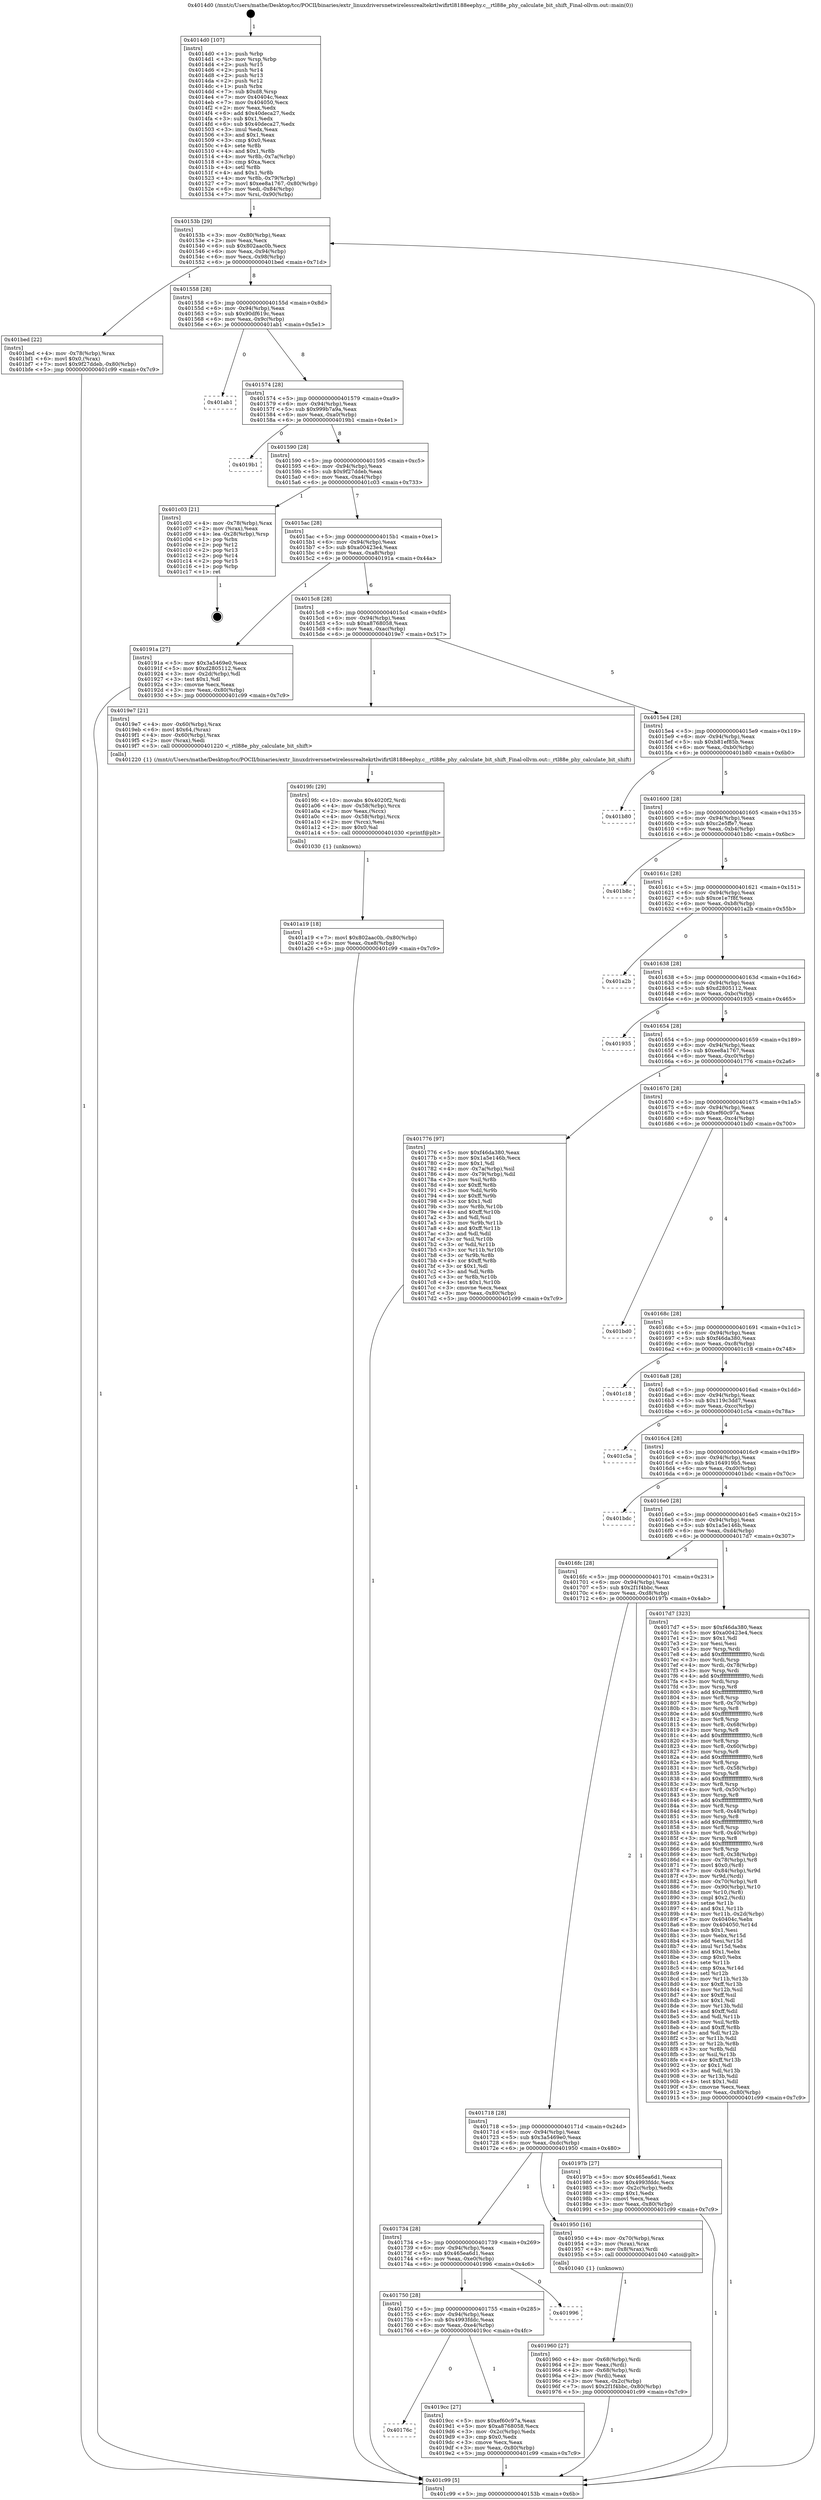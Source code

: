 digraph "0x4014d0" {
  label = "0x4014d0 (/mnt/c/Users/mathe/Desktop/tcc/POCII/binaries/extr_linuxdriversnetwirelessrealtekrtlwifirtl8188eephy.c__rtl88e_phy_calculate_bit_shift_Final-ollvm.out::main(0))"
  labelloc = "t"
  node[shape=record]

  Entry [label="",width=0.3,height=0.3,shape=circle,fillcolor=black,style=filled]
  "0x40153b" [label="{
     0x40153b [29]\l
     | [instrs]\l
     &nbsp;&nbsp;0x40153b \<+3\>: mov -0x80(%rbp),%eax\l
     &nbsp;&nbsp;0x40153e \<+2\>: mov %eax,%ecx\l
     &nbsp;&nbsp;0x401540 \<+6\>: sub $0x802aac0b,%ecx\l
     &nbsp;&nbsp;0x401546 \<+6\>: mov %eax,-0x94(%rbp)\l
     &nbsp;&nbsp;0x40154c \<+6\>: mov %ecx,-0x98(%rbp)\l
     &nbsp;&nbsp;0x401552 \<+6\>: je 0000000000401bed \<main+0x71d\>\l
  }"]
  "0x401bed" [label="{
     0x401bed [22]\l
     | [instrs]\l
     &nbsp;&nbsp;0x401bed \<+4\>: mov -0x78(%rbp),%rax\l
     &nbsp;&nbsp;0x401bf1 \<+6\>: movl $0x0,(%rax)\l
     &nbsp;&nbsp;0x401bf7 \<+7\>: movl $0x9f27ddeb,-0x80(%rbp)\l
     &nbsp;&nbsp;0x401bfe \<+5\>: jmp 0000000000401c99 \<main+0x7c9\>\l
  }"]
  "0x401558" [label="{
     0x401558 [28]\l
     | [instrs]\l
     &nbsp;&nbsp;0x401558 \<+5\>: jmp 000000000040155d \<main+0x8d\>\l
     &nbsp;&nbsp;0x40155d \<+6\>: mov -0x94(%rbp),%eax\l
     &nbsp;&nbsp;0x401563 \<+5\>: sub $0x90df619c,%eax\l
     &nbsp;&nbsp;0x401568 \<+6\>: mov %eax,-0x9c(%rbp)\l
     &nbsp;&nbsp;0x40156e \<+6\>: je 0000000000401ab1 \<main+0x5e1\>\l
  }"]
  Exit [label="",width=0.3,height=0.3,shape=circle,fillcolor=black,style=filled,peripheries=2]
  "0x401ab1" [label="{
     0x401ab1\l
  }", style=dashed]
  "0x401574" [label="{
     0x401574 [28]\l
     | [instrs]\l
     &nbsp;&nbsp;0x401574 \<+5\>: jmp 0000000000401579 \<main+0xa9\>\l
     &nbsp;&nbsp;0x401579 \<+6\>: mov -0x94(%rbp),%eax\l
     &nbsp;&nbsp;0x40157f \<+5\>: sub $0x999b7a9a,%eax\l
     &nbsp;&nbsp;0x401584 \<+6\>: mov %eax,-0xa0(%rbp)\l
     &nbsp;&nbsp;0x40158a \<+6\>: je 00000000004019b1 \<main+0x4e1\>\l
  }"]
  "0x401a19" [label="{
     0x401a19 [18]\l
     | [instrs]\l
     &nbsp;&nbsp;0x401a19 \<+7\>: movl $0x802aac0b,-0x80(%rbp)\l
     &nbsp;&nbsp;0x401a20 \<+6\>: mov %eax,-0xe8(%rbp)\l
     &nbsp;&nbsp;0x401a26 \<+5\>: jmp 0000000000401c99 \<main+0x7c9\>\l
  }"]
  "0x4019b1" [label="{
     0x4019b1\l
  }", style=dashed]
  "0x401590" [label="{
     0x401590 [28]\l
     | [instrs]\l
     &nbsp;&nbsp;0x401590 \<+5\>: jmp 0000000000401595 \<main+0xc5\>\l
     &nbsp;&nbsp;0x401595 \<+6\>: mov -0x94(%rbp),%eax\l
     &nbsp;&nbsp;0x40159b \<+5\>: sub $0x9f27ddeb,%eax\l
     &nbsp;&nbsp;0x4015a0 \<+6\>: mov %eax,-0xa4(%rbp)\l
     &nbsp;&nbsp;0x4015a6 \<+6\>: je 0000000000401c03 \<main+0x733\>\l
  }"]
  "0x4019fc" [label="{
     0x4019fc [29]\l
     | [instrs]\l
     &nbsp;&nbsp;0x4019fc \<+10\>: movabs $0x4020f2,%rdi\l
     &nbsp;&nbsp;0x401a06 \<+4\>: mov -0x58(%rbp),%rcx\l
     &nbsp;&nbsp;0x401a0a \<+2\>: mov %eax,(%rcx)\l
     &nbsp;&nbsp;0x401a0c \<+4\>: mov -0x58(%rbp),%rcx\l
     &nbsp;&nbsp;0x401a10 \<+2\>: mov (%rcx),%esi\l
     &nbsp;&nbsp;0x401a12 \<+2\>: mov $0x0,%al\l
     &nbsp;&nbsp;0x401a14 \<+5\>: call 0000000000401030 \<printf@plt\>\l
     | [calls]\l
     &nbsp;&nbsp;0x401030 \{1\} (unknown)\l
  }"]
  "0x401c03" [label="{
     0x401c03 [21]\l
     | [instrs]\l
     &nbsp;&nbsp;0x401c03 \<+4\>: mov -0x78(%rbp),%rax\l
     &nbsp;&nbsp;0x401c07 \<+2\>: mov (%rax),%eax\l
     &nbsp;&nbsp;0x401c09 \<+4\>: lea -0x28(%rbp),%rsp\l
     &nbsp;&nbsp;0x401c0d \<+1\>: pop %rbx\l
     &nbsp;&nbsp;0x401c0e \<+2\>: pop %r12\l
     &nbsp;&nbsp;0x401c10 \<+2\>: pop %r13\l
     &nbsp;&nbsp;0x401c12 \<+2\>: pop %r14\l
     &nbsp;&nbsp;0x401c14 \<+2\>: pop %r15\l
     &nbsp;&nbsp;0x401c16 \<+1\>: pop %rbp\l
     &nbsp;&nbsp;0x401c17 \<+1\>: ret\l
  }"]
  "0x4015ac" [label="{
     0x4015ac [28]\l
     | [instrs]\l
     &nbsp;&nbsp;0x4015ac \<+5\>: jmp 00000000004015b1 \<main+0xe1\>\l
     &nbsp;&nbsp;0x4015b1 \<+6\>: mov -0x94(%rbp),%eax\l
     &nbsp;&nbsp;0x4015b7 \<+5\>: sub $0xa00423e4,%eax\l
     &nbsp;&nbsp;0x4015bc \<+6\>: mov %eax,-0xa8(%rbp)\l
     &nbsp;&nbsp;0x4015c2 \<+6\>: je 000000000040191a \<main+0x44a\>\l
  }"]
  "0x40176c" [label="{
     0x40176c\l
  }", style=dashed]
  "0x40191a" [label="{
     0x40191a [27]\l
     | [instrs]\l
     &nbsp;&nbsp;0x40191a \<+5\>: mov $0x3a5469e0,%eax\l
     &nbsp;&nbsp;0x40191f \<+5\>: mov $0xd2805112,%ecx\l
     &nbsp;&nbsp;0x401924 \<+3\>: mov -0x2d(%rbp),%dl\l
     &nbsp;&nbsp;0x401927 \<+3\>: test $0x1,%dl\l
     &nbsp;&nbsp;0x40192a \<+3\>: cmovne %ecx,%eax\l
     &nbsp;&nbsp;0x40192d \<+3\>: mov %eax,-0x80(%rbp)\l
     &nbsp;&nbsp;0x401930 \<+5\>: jmp 0000000000401c99 \<main+0x7c9\>\l
  }"]
  "0x4015c8" [label="{
     0x4015c8 [28]\l
     | [instrs]\l
     &nbsp;&nbsp;0x4015c8 \<+5\>: jmp 00000000004015cd \<main+0xfd\>\l
     &nbsp;&nbsp;0x4015cd \<+6\>: mov -0x94(%rbp),%eax\l
     &nbsp;&nbsp;0x4015d3 \<+5\>: sub $0xa8768058,%eax\l
     &nbsp;&nbsp;0x4015d8 \<+6\>: mov %eax,-0xac(%rbp)\l
     &nbsp;&nbsp;0x4015de \<+6\>: je 00000000004019e7 \<main+0x517\>\l
  }"]
  "0x4019cc" [label="{
     0x4019cc [27]\l
     | [instrs]\l
     &nbsp;&nbsp;0x4019cc \<+5\>: mov $0xef60c97a,%eax\l
     &nbsp;&nbsp;0x4019d1 \<+5\>: mov $0xa8768058,%ecx\l
     &nbsp;&nbsp;0x4019d6 \<+3\>: mov -0x2c(%rbp),%edx\l
     &nbsp;&nbsp;0x4019d9 \<+3\>: cmp $0x0,%edx\l
     &nbsp;&nbsp;0x4019dc \<+3\>: cmove %ecx,%eax\l
     &nbsp;&nbsp;0x4019df \<+3\>: mov %eax,-0x80(%rbp)\l
     &nbsp;&nbsp;0x4019e2 \<+5\>: jmp 0000000000401c99 \<main+0x7c9\>\l
  }"]
  "0x4019e7" [label="{
     0x4019e7 [21]\l
     | [instrs]\l
     &nbsp;&nbsp;0x4019e7 \<+4\>: mov -0x60(%rbp),%rax\l
     &nbsp;&nbsp;0x4019eb \<+6\>: movl $0x64,(%rax)\l
     &nbsp;&nbsp;0x4019f1 \<+4\>: mov -0x60(%rbp),%rax\l
     &nbsp;&nbsp;0x4019f5 \<+2\>: mov (%rax),%edi\l
     &nbsp;&nbsp;0x4019f7 \<+5\>: call 0000000000401220 \<_rtl88e_phy_calculate_bit_shift\>\l
     | [calls]\l
     &nbsp;&nbsp;0x401220 \{1\} (/mnt/c/Users/mathe/Desktop/tcc/POCII/binaries/extr_linuxdriversnetwirelessrealtekrtlwifirtl8188eephy.c__rtl88e_phy_calculate_bit_shift_Final-ollvm.out::_rtl88e_phy_calculate_bit_shift)\l
  }"]
  "0x4015e4" [label="{
     0x4015e4 [28]\l
     | [instrs]\l
     &nbsp;&nbsp;0x4015e4 \<+5\>: jmp 00000000004015e9 \<main+0x119\>\l
     &nbsp;&nbsp;0x4015e9 \<+6\>: mov -0x94(%rbp),%eax\l
     &nbsp;&nbsp;0x4015ef \<+5\>: sub $0xb81ef85b,%eax\l
     &nbsp;&nbsp;0x4015f4 \<+6\>: mov %eax,-0xb0(%rbp)\l
     &nbsp;&nbsp;0x4015fa \<+6\>: je 0000000000401b80 \<main+0x6b0\>\l
  }"]
  "0x401750" [label="{
     0x401750 [28]\l
     | [instrs]\l
     &nbsp;&nbsp;0x401750 \<+5\>: jmp 0000000000401755 \<main+0x285\>\l
     &nbsp;&nbsp;0x401755 \<+6\>: mov -0x94(%rbp),%eax\l
     &nbsp;&nbsp;0x40175b \<+5\>: sub $0x4993fddc,%eax\l
     &nbsp;&nbsp;0x401760 \<+6\>: mov %eax,-0xe4(%rbp)\l
     &nbsp;&nbsp;0x401766 \<+6\>: je 00000000004019cc \<main+0x4fc\>\l
  }"]
  "0x401b80" [label="{
     0x401b80\l
  }", style=dashed]
  "0x401600" [label="{
     0x401600 [28]\l
     | [instrs]\l
     &nbsp;&nbsp;0x401600 \<+5\>: jmp 0000000000401605 \<main+0x135\>\l
     &nbsp;&nbsp;0x401605 \<+6\>: mov -0x94(%rbp),%eax\l
     &nbsp;&nbsp;0x40160b \<+5\>: sub $0xc2e5ffe7,%eax\l
     &nbsp;&nbsp;0x401610 \<+6\>: mov %eax,-0xb4(%rbp)\l
     &nbsp;&nbsp;0x401616 \<+6\>: je 0000000000401b8c \<main+0x6bc\>\l
  }"]
  "0x401996" [label="{
     0x401996\l
  }", style=dashed]
  "0x401b8c" [label="{
     0x401b8c\l
  }", style=dashed]
  "0x40161c" [label="{
     0x40161c [28]\l
     | [instrs]\l
     &nbsp;&nbsp;0x40161c \<+5\>: jmp 0000000000401621 \<main+0x151\>\l
     &nbsp;&nbsp;0x401621 \<+6\>: mov -0x94(%rbp),%eax\l
     &nbsp;&nbsp;0x401627 \<+5\>: sub $0xce1e7f8f,%eax\l
     &nbsp;&nbsp;0x40162c \<+6\>: mov %eax,-0xb8(%rbp)\l
     &nbsp;&nbsp;0x401632 \<+6\>: je 0000000000401a2b \<main+0x55b\>\l
  }"]
  "0x401960" [label="{
     0x401960 [27]\l
     | [instrs]\l
     &nbsp;&nbsp;0x401960 \<+4\>: mov -0x68(%rbp),%rdi\l
     &nbsp;&nbsp;0x401964 \<+2\>: mov %eax,(%rdi)\l
     &nbsp;&nbsp;0x401966 \<+4\>: mov -0x68(%rbp),%rdi\l
     &nbsp;&nbsp;0x40196a \<+2\>: mov (%rdi),%eax\l
     &nbsp;&nbsp;0x40196c \<+3\>: mov %eax,-0x2c(%rbp)\l
     &nbsp;&nbsp;0x40196f \<+7\>: movl $0x2f1f4bbc,-0x80(%rbp)\l
     &nbsp;&nbsp;0x401976 \<+5\>: jmp 0000000000401c99 \<main+0x7c9\>\l
  }"]
  "0x401a2b" [label="{
     0x401a2b\l
  }", style=dashed]
  "0x401638" [label="{
     0x401638 [28]\l
     | [instrs]\l
     &nbsp;&nbsp;0x401638 \<+5\>: jmp 000000000040163d \<main+0x16d\>\l
     &nbsp;&nbsp;0x40163d \<+6\>: mov -0x94(%rbp),%eax\l
     &nbsp;&nbsp;0x401643 \<+5\>: sub $0xd2805112,%eax\l
     &nbsp;&nbsp;0x401648 \<+6\>: mov %eax,-0xbc(%rbp)\l
     &nbsp;&nbsp;0x40164e \<+6\>: je 0000000000401935 \<main+0x465\>\l
  }"]
  "0x401734" [label="{
     0x401734 [28]\l
     | [instrs]\l
     &nbsp;&nbsp;0x401734 \<+5\>: jmp 0000000000401739 \<main+0x269\>\l
     &nbsp;&nbsp;0x401739 \<+6\>: mov -0x94(%rbp),%eax\l
     &nbsp;&nbsp;0x40173f \<+5\>: sub $0x465ea6d1,%eax\l
     &nbsp;&nbsp;0x401744 \<+6\>: mov %eax,-0xe0(%rbp)\l
     &nbsp;&nbsp;0x40174a \<+6\>: je 0000000000401996 \<main+0x4c6\>\l
  }"]
  "0x401935" [label="{
     0x401935\l
  }", style=dashed]
  "0x401654" [label="{
     0x401654 [28]\l
     | [instrs]\l
     &nbsp;&nbsp;0x401654 \<+5\>: jmp 0000000000401659 \<main+0x189\>\l
     &nbsp;&nbsp;0x401659 \<+6\>: mov -0x94(%rbp),%eax\l
     &nbsp;&nbsp;0x40165f \<+5\>: sub $0xee8a1767,%eax\l
     &nbsp;&nbsp;0x401664 \<+6\>: mov %eax,-0xc0(%rbp)\l
     &nbsp;&nbsp;0x40166a \<+6\>: je 0000000000401776 \<main+0x2a6\>\l
  }"]
  "0x401950" [label="{
     0x401950 [16]\l
     | [instrs]\l
     &nbsp;&nbsp;0x401950 \<+4\>: mov -0x70(%rbp),%rax\l
     &nbsp;&nbsp;0x401954 \<+3\>: mov (%rax),%rax\l
     &nbsp;&nbsp;0x401957 \<+4\>: mov 0x8(%rax),%rdi\l
     &nbsp;&nbsp;0x40195b \<+5\>: call 0000000000401040 \<atoi@plt\>\l
     | [calls]\l
     &nbsp;&nbsp;0x401040 \{1\} (unknown)\l
  }"]
  "0x401776" [label="{
     0x401776 [97]\l
     | [instrs]\l
     &nbsp;&nbsp;0x401776 \<+5\>: mov $0xf46da380,%eax\l
     &nbsp;&nbsp;0x40177b \<+5\>: mov $0x1a5e146b,%ecx\l
     &nbsp;&nbsp;0x401780 \<+2\>: mov $0x1,%dl\l
     &nbsp;&nbsp;0x401782 \<+4\>: mov -0x7a(%rbp),%sil\l
     &nbsp;&nbsp;0x401786 \<+4\>: mov -0x79(%rbp),%dil\l
     &nbsp;&nbsp;0x40178a \<+3\>: mov %sil,%r8b\l
     &nbsp;&nbsp;0x40178d \<+4\>: xor $0xff,%r8b\l
     &nbsp;&nbsp;0x401791 \<+3\>: mov %dil,%r9b\l
     &nbsp;&nbsp;0x401794 \<+4\>: xor $0xff,%r9b\l
     &nbsp;&nbsp;0x401798 \<+3\>: xor $0x1,%dl\l
     &nbsp;&nbsp;0x40179b \<+3\>: mov %r8b,%r10b\l
     &nbsp;&nbsp;0x40179e \<+4\>: and $0xff,%r10b\l
     &nbsp;&nbsp;0x4017a2 \<+3\>: and %dl,%sil\l
     &nbsp;&nbsp;0x4017a5 \<+3\>: mov %r9b,%r11b\l
     &nbsp;&nbsp;0x4017a8 \<+4\>: and $0xff,%r11b\l
     &nbsp;&nbsp;0x4017ac \<+3\>: and %dl,%dil\l
     &nbsp;&nbsp;0x4017af \<+3\>: or %sil,%r10b\l
     &nbsp;&nbsp;0x4017b2 \<+3\>: or %dil,%r11b\l
     &nbsp;&nbsp;0x4017b5 \<+3\>: xor %r11b,%r10b\l
     &nbsp;&nbsp;0x4017b8 \<+3\>: or %r9b,%r8b\l
     &nbsp;&nbsp;0x4017bb \<+4\>: xor $0xff,%r8b\l
     &nbsp;&nbsp;0x4017bf \<+3\>: or $0x1,%dl\l
     &nbsp;&nbsp;0x4017c2 \<+3\>: and %dl,%r8b\l
     &nbsp;&nbsp;0x4017c5 \<+3\>: or %r8b,%r10b\l
     &nbsp;&nbsp;0x4017c8 \<+4\>: test $0x1,%r10b\l
     &nbsp;&nbsp;0x4017cc \<+3\>: cmovne %ecx,%eax\l
     &nbsp;&nbsp;0x4017cf \<+3\>: mov %eax,-0x80(%rbp)\l
     &nbsp;&nbsp;0x4017d2 \<+5\>: jmp 0000000000401c99 \<main+0x7c9\>\l
  }"]
  "0x401670" [label="{
     0x401670 [28]\l
     | [instrs]\l
     &nbsp;&nbsp;0x401670 \<+5\>: jmp 0000000000401675 \<main+0x1a5\>\l
     &nbsp;&nbsp;0x401675 \<+6\>: mov -0x94(%rbp),%eax\l
     &nbsp;&nbsp;0x40167b \<+5\>: sub $0xef60c97a,%eax\l
     &nbsp;&nbsp;0x401680 \<+6\>: mov %eax,-0xc4(%rbp)\l
     &nbsp;&nbsp;0x401686 \<+6\>: je 0000000000401bd0 \<main+0x700\>\l
  }"]
  "0x401c99" [label="{
     0x401c99 [5]\l
     | [instrs]\l
     &nbsp;&nbsp;0x401c99 \<+5\>: jmp 000000000040153b \<main+0x6b\>\l
  }"]
  "0x4014d0" [label="{
     0x4014d0 [107]\l
     | [instrs]\l
     &nbsp;&nbsp;0x4014d0 \<+1\>: push %rbp\l
     &nbsp;&nbsp;0x4014d1 \<+3\>: mov %rsp,%rbp\l
     &nbsp;&nbsp;0x4014d4 \<+2\>: push %r15\l
     &nbsp;&nbsp;0x4014d6 \<+2\>: push %r14\l
     &nbsp;&nbsp;0x4014d8 \<+2\>: push %r13\l
     &nbsp;&nbsp;0x4014da \<+2\>: push %r12\l
     &nbsp;&nbsp;0x4014dc \<+1\>: push %rbx\l
     &nbsp;&nbsp;0x4014dd \<+7\>: sub $0xd8,%rsp\l
     &nbsp;&nbsp;0x4014e4 \<+7\>: mov 0x40404c,%eax\l
     &nbsp;&nbsp;0x4014eb \<+7\>: mov 0x404050,%ecx\l
     &nbsp;&nbsp;0x4014f2 \<+2\>: mov %eax,%edx\l
     &nbsp;&nbsp;0x4014f4 \<+6\>: add $0x40deca27,%edx\l
     &nbsp;&nbsp;0x4014fa \<+3\>: sub $0x1,%edx\l
     &nbsp;&nbsp;0x4014fd \<+6\>: sub $0x40deca27,%edx\l
     &nbsp;&nbsp;0x401503 \<+3\>: imul %edx,%eax\l
     &nbsp;&nbsp;0x401506 \<+3\>: and $0x1,%eax\l
     &nbsp;&nbsp;0x401509 \<+3\>: cmp $0x0,%eax\l
     &nbsp;&nbsp;0x40150c \<+4\>: sete %r8b\l
     &nbsp;&nbsp;0x401510 \<+4\>: and $0x1,%r8b\l
     &nbsp;&nbsp;0x401514 \<+4\>: mov %r8b,-0x7a(%rbp)\l
     &nbsp;&nbsp;0x401518 \<+3\>: cmp $0xa,%ecx\l
     &nbsp;&nbsp;0x40151b \<+4\>: setl %r8b\l
     &nbsp;&nbsp;0x40151f \<+4\>: and $0x1,%r8b\l
     &nbsp;&nbsp;0x401523 \<+4\>: mov %r8b,-0x79(%rbp)\l
     &nbsp;&nbsp;0x401527 \<+7\>: movl $0xee8a1767,-0x80(%rbp)\l
     &nbsp;&nbsp;0x40152e \<+6\>: mov %edi,-0x84(%rbp)\l
     &nbsp;&nbsp;0x401534 \<+7\>: mov %rsi,-0x90(%rbp)\l
  }"]
  "0x401718" [label="{
     0x401718 [28]\l
     | [instrs]\l
     &nbsp;&nbsp;0x401718 \<+5\>: jmp 000000000040171d \<main+0x24d\>\l
     &nbsp;&nbsp;0x40171d \<+6\>: mov -0x94(%rbp),%eax\l
     &nbsp;&nbsp;0x401723 \<+5\>: sub $0x3a5469e0,%eax\l
     &nbsp;&nbsp;0x401728 \<+6\>: mov %eax,-0xdc(%rbp)\l
     &nbsp;&nbsp;0x40172e \<+6\>: je 0000000000401950 \<main+0x480\>\l
  }"]
  "0x401bd0" [label="{
     0x401bd0\l
  }", style=dashed]
  "0x40168c" [label="{
     0x40168c [28]\l
     | [instrs]\l
     &nbsp;&nbsp;0x40168c \<+5\>: jmp 0000000000401691 \<main+0x1c1\>\l
     &nbsp;&nbsp;0x401691 \<+6\>: mov -0x94(%rbp),%eax\l
     &nbsp;&nbsp;0x401697 \<+5\>: sub $0xf46da380,%eax\l
     &nbsp;&nbsp;0x40169c \<+6\>: mov %eax,-0xc8(%rbp)\l
     &nbsp;&nbsp;0x4016a2 \<+6\>: je 0000000000401c18 \<main+0x748\>\l
  }"]
  "0x40197b" [label="{
     0x40197b [27]\l
     | [instrs]\l
     &nbsp;&nbsp;0x40197b \<+5\>: mov $0x465ea6d1,%eax\l
     &nbsp;&nbsp;0x401980 \<+5\>: mov $0x4993fddc,%ecx\l
     &nbsp;&nbsp;0x401985 \<+3\>: mov -0x2c(%rbp),%edx\l
     &nbsp;&nbsp;0x401988 \<+3\>: cmp $0x1,%edx\l
     &nbsp;&nbsp;0x40198b \<+3\>: cmovl %ecx,%eax\l
     &nbsp;&nbsp;0x40198e \<+3\>: mov %eax,-0x80(%rbp)\l
     &nbsp;&nbsp;0x401991 \<+5\>: jmp 0000000000401c99 \<main+0x7c9\>\l
  }"]
  "0x401c18" [label="{
     0x401c18\l
  }", style=dashed]
  "0x4016a8" [label="{
     0x4016a8 [28]\l
     | [instrs]\l
     &nbsp;&nbsp;0x4016a8 \<+5\>: jmp 00000000004016ad \<main+0x1dd\>\l
     &nbsp;&nbsp;0x4016ad \<+6\>: mov -0x94(%rbp),%eax\l
     &nbsp;&nbsp;0x4016b3 \<+5\>: sub $0x119c3dd7,%eax\l
     &nbsp;&nbsp;0x4016b8 \<+6\>: mov %eax,-0xcc(%rbp)\l
     &nbsp;&nbsp;0x4016be \<+6\>: je 0000000000401c5a \<main+0x78a\>\l
  }"]
  "0x4016fc" [label="{
     0x4016fc [28]\l
     | [instrs]\l
     &nbsp;&nbsp;0x4016fc \<+5\>: jmp 0000000000401701 \<main+0x231\>\l
     &nbsp;&nbsp;0x401701 \<+6\>: mov -0x94(%rbp),%eax\l
     &nbsp;&nbsp;0x401707 \<+5\>: sub $0x2f1f4bbc,%eax\l
     &nbsp;&nbsp;0x40170c \<+6\>: mov %eax,-0xd8(%rbp)\l
     &nbsp;&nbsp;0x401712 \<+6\>: je 000000000040197b \<main+0x4ab\>\l
  }"]
  "0x401c5a" [label="{
     0x401c5a\l
  }", style=dashed]
  "0x4016c4" [label="{
     0x4016c4 [28]\l
     | [instrs]\l
     &nbsp;&nbsp;0x4016c4 \<+5\>: jmp 00000000004016c9 \<main+0x1f9\>\l
     &nbsp;&nbsp;0x4016c9 \<+6\>: mov -0x94(%rbp),%eax\l
     &nbsp;&nbsp;0x4016cf \<+5\>: sub $0x164919b5,%eax\l
     &nbsp;&nbsp;0x4016d4 \<+6\>: mov %eax,-0xd0(%rbp)\l
     &nbsp;&nbsp;0x4016da \<+6\>: je 0000000000401bdc \<main+0x70c\>\l
  }"]
  "0x4017d7" [label="{
     0x4017d7 [323]\l
     | [instrs]\l
     &nbsp;&nbsp;0x4017d7 \<+5\>: mov $0xf46da380,%eax\l
     &nbsp;&nbsp;0x4017dc \<+5\>: mov $0xa00423e4,%ecx\l
     &nbsp;&nbsp;0x4017e1 \<+2\>: mov $0x1,%dl\l
     &nbsp;&nbsp;0x4017e3 \<+2\>: xor %esi,%esi\l
     &nbsp;&nbsp;0x4017e5 \<+3\>: mov %rsp,%rdi\l
     &nbsp;&nbsp;0x4017e8 \<+4\>: add $0xfffffffffffffff0,%rdi\l
     &nbsp;&nbsp;0x4017ec \<+3\>: mov %rdi,%rsp\l
     &nbsp;&nbsp;0x4017ef \<+4\>: mov %rdi,-0x78(%rbp)\l
     &nbsp;&nbsp;0x4017f3 \<+3\>: mov %rsp,%rdi\l
     &nbsp;&nbsp;0x4017f6 \<+4\>: add $0xfffffffffffffff0,%rdi\l
     &nbsp;&nbsp;0x4017fa \<+3\>: mov %rdi,%rsp\l
     &nbsp;&nbsp;0x4017fd \<+3\>: mov %rsp,%r8\l
     &nbsp;&nbsp;0x401800 \<+4\>: add $0xfffffffffffffff0,%r8\l
     &nbsp;&nbsp;0x401804 \<+3\>: mov %r8,%rsp\l
     &nbsp;&nbsp;0x401807 \<+4\>: mov %r8,-0x70(%rbp)\l
     &nbsp;&nbsp;0x40180b \<+3\>: mov %rsp,%r8\l
     &nbsp;&nbsp;0x40180e \<+4\>: add $0xfffffffffffffff0,%r8\l
     &nbsp;&nbsp;0x401812 \<+3\>: mov %r8,%rsp\l
     &nbsp;&nbsp;0x401815 \<+4\>: mov %r8,-0x68(%rbp)\l
     &nbsp;&nbsp;0x401819 \<+3\>: mov %rsp,%r8\l
     &nbsp;&nbsp;0x40181c \<+4\>: add $0xfffffffffffffff0,%r8\l
     &nbsp;&nbsp;0x401820 \<+3\>: mov %r8,%rsp\l
     &nbsp;&nbsp;0x401823 \<+4\>: mov %r8,-0x60(%rbp)\l
     &nbsp;&nbsp;0x401827 \<+3\>: mov %rsp,%r8\l
     &nbsp;&nbsp;0x40182a \<+4\>: add $0xfffffffffffffff0,%r8\l
     &nbsp;&nbsp;0x40182e \<+3\>: mov %r8,%rsp\l
     &nbsp;&nbsp;0x401831 \<+4\>: mov %r8,-0x58(%rbp)\l
     &nbsp;&nbsp;0x401835 \<+3\>: mov %rsp,%r8\l
     &nbsp;&nbsp;0x401838 \<+4\>: add $0xfffffffffffffff0,%r8\l
     &nbsp;&nbsp;0x40183c \<+3\>: mov %r8,%rsp\l
     &nbsp;&nbsp;0x40183f \<+4\>: mov %r8,-0x50(%rbp)\l
     &nbsp;&nbsp;0x401843 \<+3\>: mov %rsp,%r8\l
     &nbsp;&nbsp;0x401846 \<+4\>: add $0xfffffffffffffff0,%r8\l
     &nbsp;&nbsp;0x40184a \<+3\>: mov %r8,%rsp\l
     &nbsp;&nbsp;0x40184d \<+4\>: mov %r8,-0x48(%rbp)\l
     &nbsp;&nbsp;0x401851 \<+3\>: mov %rsp,%r8\l
     &nbsp;&nbsp;0x401854 \<+4\>: add $0xfffffffffffffff0,%r8\l
     &nbsp;&nbsp;0x401858 \<+3\>: mov %r8,%rsp\l
     &nbsp;&nbsp;0x40185b \<+4\>: mov %r8,-0x40(%rbp)\l
     &nbsp;&nbsp;0x40185f \<+3\>: mov %rsp,%r8\l
     &nbsp;&nbsp;0x401862 \<+4\>: add $0xfffffffffffffff0,%r8\l
     &nbsp;&nbsp;0x401866 \<+3\>: mov %r8,%rsp\l
     &nbsp;&nbsp;0x401869 \<+4\>: mov %r8,-0x38(%rbp)\l
     &nbsp;&nbsp;0x40186d \<+4\>: mov -0x78(%rbp),%r8\l
     &nbsp;&nbsp;0x401871 \<+7\>: movl $0x0,(%r8)\l
     &nbsp;&nbsp;0x401878 \<+7\>: mov -0x84(%rbp),%r9d\l
     &nbsp;&nbsp;0x40187f \<+3\>: mov %r9d,(%rdi)\l
     &nbsp;&nbsp;0x401882 \<+4\>: mov -0x70(%rbp),%r8\l
     &nbsp;&nbsp;0x401886 \<+7\>: mov -0x90(%rbp),%r10\l
     &nbsp;&nbsp;0x40188d \<+3\>: mov %r10,(%r8)\l
     &nbsp;&nbsp;0x401890 \<+3\>: cmpl $0x2,(%rdi)\l
     &nbsp;&nbsp;0x401893 \<+4\>: setne %r11b\l
     &nbsp;&nbsp;0x401897 \<+4\>: and $0x1,%r11b\l
     &nbsp;&nbsp;0x40189b \<+4\>: mov %r11b,-0x2d(%rbp)\l
     &nbsp;&nbsp;0x40189f \<+7\>: mov 0x40404c,%ebx\l
     &nbsp;&nbsp;0x4018a6 \<+8\>: mov 0x404050,%r14d\l
     &nbsp;&nbsp;0x4018ae \<+3\>: sub $0x1,%esi\l
     &nbsp;&nbsp;0x4018b1 \<+3\>: mov %ebx,%r15d\l
     &nbsp;&nbsp;0x4018b4 \<+3\>: add %esi,%r15d\l
     &nbsp;&nbsp;0x4018b7 \<+4\>: imul %r15d,%ebx\l
     &nbsp;&nbsp;0x4018bb \<+3\>: and $0x1,%ebx\l
     &nbsp;&nbsp;0x4018be \<+3\>: cmp $0x0,%ebx\l
     &nbsp;&nbsp;0x4018c1 \<+4\>: sete %r11b\l
     &nbsp;&nbsp;0x4018c5 \<+4\>: cmp $0xa,%r14d\l
     &nbsp;&nbsp;0x4018c9 \<+4\>: setl %r12b\l
     &nbsp;&nbsp;0x4018cd \<+3\>: mov %r11b,%r13b\l
     &nbsp;&nbsp;0x4018d0 \<+4\>: xor $0xff,%r13b\l
     &nbsp;&nbsp;0x4018d4 \<+3\>: mov %r12b,%sil\l
     &nbsp;&nbsp;0x4018d7 \<+4\>: xor $0xff,%sil\l
     &nbsp;&nbsp;0x4018db \<+3\>: xor $0x1,%dl\l
     &nbsp;&nbsp;0x4018de \<+3\>: mov %r13b,%dil\l
     &nbsp;&nbsp;0x4018e1 \<+4\>: and $0xff,%dil\l
     &nbsp;&nbsp;0x4018e5 \<+3\>: and %dl,%r11b\l
     &nbsp;&nbsp;0x4018e8 \<+3\>: mov %sil,%r8b\l
     &nbsp;&nbsp;0x4018eb \<+4\>: and $0xff,%r8b\l
     &nbsp;&nbsp;0x4018ef \<+3\>: and %dl,%r12b\l
     &nbsp;&nbsp;0x4018f2 \<+3\>: or %r11b,%dil\l
     &nbsp;&nbsp;0x4018f5 \<+3\>: or %r12b,%r8b\l
     &nbsp;&nbsp;0x4018f8 \<+3\>: xor %r8b,%dil\l
     &nbsp;&nbsp;0x4018fb \<+3\>: or %sil,%r13b\l
     &nbsp;&nbsp;0x4018fe \<+4\>: xor $0xff,%r13b\l
     &nbsp;&nbsp;0x401902 \<+3\>: or $0x1,%dl\l
     &nbsp;&nbsp;0x401905 \<+3\>: and %dl,%r13b\l
     &nbsp;&nbsp;0x401908 \<+3\>: or %r13b,%dil\l
     &nbsp;&nbsp;0x40190b \<+4\>: test $0x1,%dil\l
     &nbsp;&nbsp;0x40190f \<+3\>: cmovne %ecx,%eax\l
     &nbsp;&nbsp;0x401912 \<+3\>: mov %eax,-0x80(%rbp)\l
     &nbsp;&nbsp;0x401915 \<+5\>: jmp 0000000000401c99 \<main+0x7c9\>\l
  }"]
  "0x401bdc" [label="{
     0x401bdc\l
  }", style=dashed]
  "0x4016e0" [label="{
     0x4016e0 [28]\l
     | [instrs]\l
     &nbsp;&nbsp;0x4016e0 \<+5\>: jmp 00000000004016e5 \<main+0x215\>\l
     &nbsp;&nbsp;0x4016e5 \<+6\>: mov -0x94(%rbp),%eax\l
     &nbsp;&nbsp;0x4016eb \<+5\>: sub $0x1a5e146b,%eax\l
     &nbsp;&nbsp;0x4016f0 \<+6\>: mov %eax,-0xd4(%rbp)\l
     &nbsp;&nbsp;0x4016f6 \<+6\>: je 00000000004017d7 \<main+0x307\>\l
  }"]
  Entry -> "0x4014d0" [label=" 1"]
  "0x40153b" -> "0x401bed" [label=" 1"]
  "0x40153b" -> "0x401558" [label=" 8"]
  "0x401c03" -> Exit [label=" 1"]
  "0x401558" -> "0x401ab1" [label=" 0"]
  "0x401558" -> "0x401574" [label=" 8"]
  "0x401bed" -> "0x401c99" [label=" 1"]
  "0x401574" -> "0x4019b1" [label=" 0"]
  "0x401574" -> "0x401590" [label=" 8"]
  "0x401a19" -> "0x401c99" [label=" 1"]
  "0x401590" -> "0x401c03" [label=" 1"]
  "0x401590" -> "0x4015ac" [label=" 7"]
  "0x4019fc" -> "0x401a19" [label=" 1"]
  "0x4015ac" -> "0x40191a" [label=" 1"]
  "0x4015ac" -> "0x4015c8" [label=" 6"]
  "0x4019e7" -> "0x4019fc" [label=" 1"]
  "0x4015c8" -> "0x4019e7" [label=" 1"]
  "0x4015c8" -> "0x4015e4" [label=" 5"]
  "0x4019cc" -> "0x401c99" [label=" 1"]
  "0x4015e4" -> "0x401b80" [label=" 0"]
  "0x4015e4" -> "0x401600" [label=" 5"]
  "0x401750" -> "0x4019cc" [label=" 1"]
  "0x401600" -> "0x401b8c" [label=" 0"]
  "0x401600" -> "0x40161c" [label=" 5"]
  "0x401750" -> "0x40176c" [label=" 0"]
  "0x40161c" -> "0x401a2b" [label=" 0"]
  "0x40161c" -> "0x401638" [label=" 5"]
  "0x401734" -> "0x401996" [label=" 0"]
  "0x401638" -> "0x401935" [label=" 0"]
  "0x401638" -> "0x401654" [label=" 5"]
  "0x401734" -> "0x401750" [label=" 1"]
  "0x401654" -> "0x401776" [label=" 1"]
  "0x401654" -> "0x401670" [label=" 4"]
  "0x401776" -> "0x401c99" [label=" 1"]
  "0x4014d0" -> "0x40153b" [label=" 1"]
  "0x401c99" -> "0x40153b" [label=" 8"]
  "0x40197b" -> "0x401c99" [label=" 1"]
  "0x401670" -> "0x401bd0" [label=" 0"]
  "0x401670" -> "0x40168c" [label=" 4"]
  "0x401950" -> "0x401960" [label=" 1"]
  "0x40168c" -> "0x401c18" [label=" 0"]
  "0x40168c" -> "0x4016a8" [label=" 4"]
  "0x401718" -> "0x401734" [label=" 1"]
  "0x4016a8" -> "0x401c5a" [label=" 0"]
  "0x4016a8" -> "0x4016c4" [label=" 4"]
  "0x4016fc" -> "0x401718" [label=" 2"]
  "0x4016c4" -> "0x401bdc" [label=" 0"]
  "0x4016c4" -> "0x4016e0" [label=" 4"]
  "0x4016fc" -> "0x40197b" [label=" 1"]
  "0x4016e0" -> "0x4017d7" [label=" 1"]
  "0x4016e0" -> "0x4016fc" [label=" 3"]
  "0x401960" -> "0x401c99" [label=" 1"]
  "0x4017d7" -> "0x401c99" [label=" 1"]
  "0x40191a" -> "0x401c99" [label=" 1"]
  "0x401718" -> "0x401950" [label=" 1"]
}
